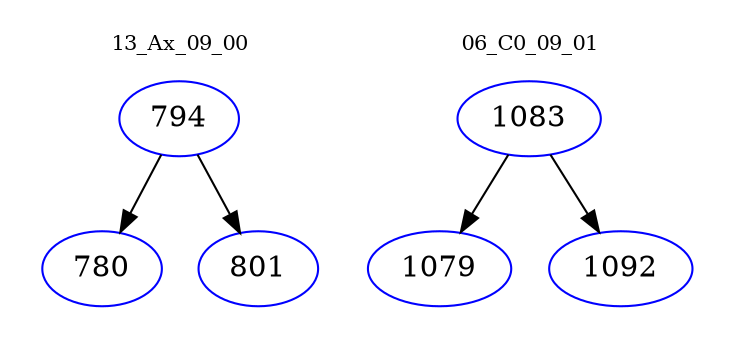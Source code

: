 digraph{
subgraph cluster_0 {
color = white
label = "13_Ax_09_00";
fontsize=10;
T0_794 [label="794", color="blue"]
T0_794 -> T0_780 [color="black"]
T0_780 [label="780", color="blue"]
T0_794 -> T0_801 [color="black"]
T0_801 [label="801", color="blue"]
}
subgraph cluster_1 {
color = white
label = "06_C0_09_01";
fontsize=10;
T1_1083 [label="1083", color="blue"]
T1_1083 -> T1_1079 [color="black"]
T1_1079 [label="1079", color="blue"]
T1_1083 -> T1_1092 [color="black"]
T1_1092 [label="1092", color="blue"]
}
}
